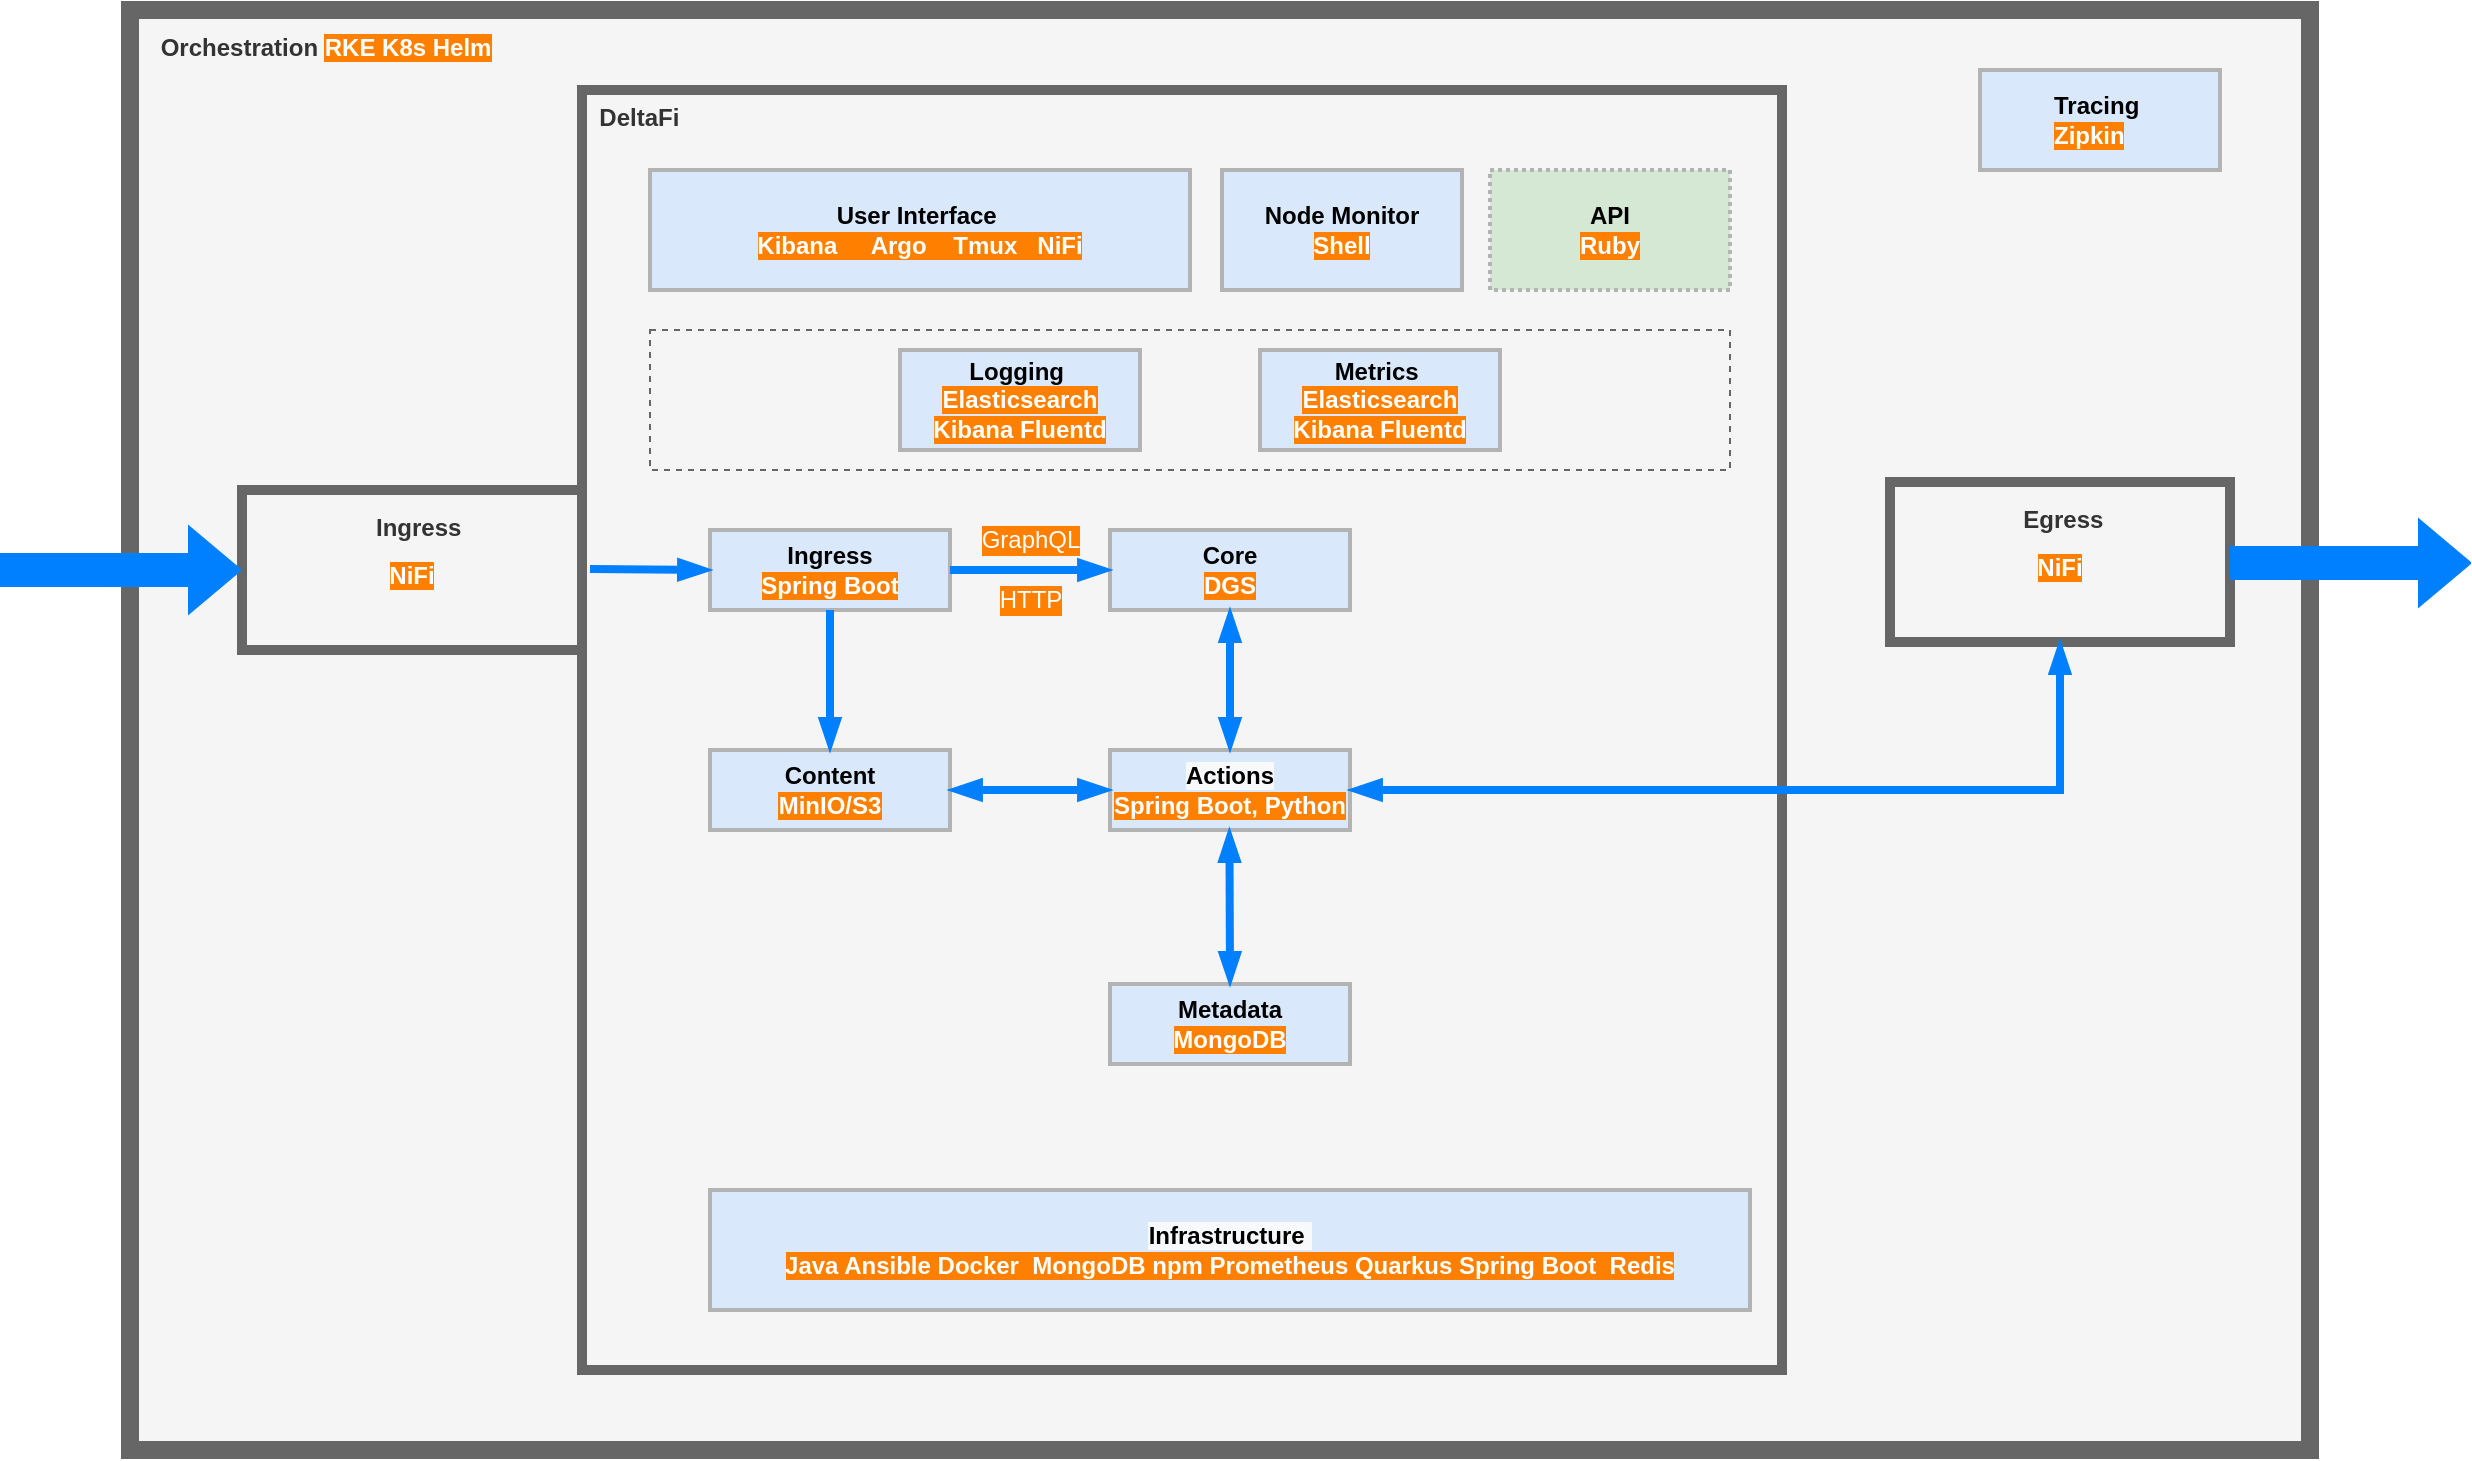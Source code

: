 <mxfile version="20.4.0" type="gitlab">
  <diagram id="7OS4vZic8bQH_p6s4vZq" name="Page-1">
    <mxGraphModel dx="2363" dy="964" grid="1" gridSize="10" guides="1" tooltips="1" connect="1" arrows="1" fold="1" page="1" pageScale="1" pageWidth="850" pageHeight="1100" math="0" shadow="0">
      <root>
        <mxCell id="0" />
        <mxCell id="1" parent="0" />
        <mxCell id="tW5YEqoU5SFR3B9v_W6--14" value="&lt;div&gt;&lt;span style=&quot;line-height: 200%&quot;&gt;&amp;nbsp; &amp;nbsp; Orchestration&amp;nbsp;&lt;/span&gt;&lt;span style=&quot;background-color: rgb(255 , 128 , 0) ; color: rgb(255 , 255 , 255)&quot;&gt;RKE K8s Helm&lt;/span&gt;&lt;/div&gt;&lt;div&gt;&lt;span style=&quot;line-height: 200%&quot;&gt;&lt;font style=&quot;background-color: rgb(255 , 128 , 0)&quot; color=&quot;#ffffff&quot;&gt;&lt;br&gt;&lt;/font&gt;&lt;/span&gt;&lt;/div&gt;" style="rounded=0;whiteSpace=wrap;html=1;align=left;verticalAlign=top;fillColor=#f5f5f5;strokeColor=#666666;fontColor=#333333;strokeWidth=9;fontStyle=1" parent="1" vertex="1">
          <mxGeometry x="-725" y="20" width="1090" height="720" as="geometry" />
        </mxCell>
        <mxCell id="tW5YEqoU5SFR3B9v_W6--11" value="&lt;div&gt;&lt;span&gt;&amp;nbsp; DeltaFi&lt;/span&gt;&lt;/div&gt;" style="rounded=0;whiteSpace=wrap;html=1;align=left;verticalAlign=top;fillColor=#f5f5f5;strokeColor=#666666;fontColor=#333333;strokeWidth=5;fontStyle=1" parent="1" vertex="1">
          <mxGeometry x="-499" y="60" width="600" height="640" as="geometry" />
        </mxCell>
        <mxCell id="tW5YEqoU5SFR3B9v_W6--1" value="&lt;div&gt;&lt;span&gt;Metrics&amp;nbsp;&lt;/span&gt;&lt;/div&gt;&lt;div&gt;&lt;font color=&quot;#ffffff&quot;&gt;&lt;span style=&quot;background-color: rgb(255 , 128 , 0)&quot;&gt;Elasticsearch Kibana Fluentd&lt;/span&gt;&lt;/font&gt;&lt;/div&gt;" style="rounded=0;whiteSpace=wrap;html=1;strokeWidth=2;fillColor=#dae8fc;fontStyle=1;align=center;strokeColor=#B3B3B3;" parent="1" vertex="1">
          <mxGeometry x="-160" y="190" width="120" height="50" as="geometry" />
        </mxCell>
        <mxCell id="tW5YEqoU5SFR3B9v_W6--2" value="Logging&amp;nbsp;&lt;br&gt;&lt;span style=&quot;color: rgb(255 , 255 , 255) ; text-align: left ; background-color: rgb(255 , 128 , 0)&quot;&gt;Elasticsearch Kibana Fluentd&lt;/span&gt;" style="rounded=0;whiteSpace=wrap;html=1;strokeWidth=2;fillColor=#dae8fc;fontStyle=1;strokeColor=#B3B3B3;" parent="1" vertex="1">
          <mxGeometry x="-340" y="190" width="120" height="50" as="geometry" />
        </mxCell>
        <mxCell id="tW5YEqoU5SFR3B9v_W6--3" value="&lt;div style=&quot;text-align: left&quot;&gt;&lt;span&gt;Tracing&amp;nbsp;&lt;/span&gt;&lt;/div&gt;&lt;div style=&quot;text-align: left&quot;&gt;&lt;font color=&quot;#ffffff&quot;&gt;&lt;span style=&quot;background-color: rgb(255 , 128 , 0)&quot;&gt;Zipkin&lt;/span&gt;&lt;/font&gt;&lt;/div&gt;" style="rounded=0;whiteSpace=wrap;html=1;strokeWidth=2;fillColor=#dae8fc;fontStyle=1;strokeColor=#B3B3B3;" parent="1" vertex="1">
          <mxGeometry x="200" y="50" width="120" height="50" as="geometry" />
        </mxCell>
        <mxCell id="tW5YEqoU5SFR3B9v_W6--4" value="Ingress&lt;br&gt;&lt;font style=&quot;background-color: rgb(255, 128, 0);&quot; color=&quot;#ffffff&quot;&gt;Spring Boot&lt;/font&gt;" style="rounded=0;whiteSpace=wrap;html=1;strokeWidth=2;fillColor=#dae8fc;fontStyle=1;strokeColor=#B3B3B3;" parent="1" vertex="1">
          <mxGeometry x="-435" y="280" width="120" height="40" as="geometry" />
        </mxCell>
        <mxCell id="tW5YEqoU5SFR3B9v_W6--5" value="Core&lt;br&gt;&lt;span style=&quot;background-color: rgb(255, 128, 0);&quot;&gt;&lt;font color=&quot;#ffffff&quot;&gt;DGS&lt;/font&gt;&lt;/span&gt;" style="rounded=0;whiteSpace=wrap;html=1;strokeWidth=2;fillColor=#dae8fc;fontStyle=1;strokeColor=#B3B3B3;" parent="1" vertex="1">
          <mxGeometry x="-235" y="280" width="120" height="40" as="geometry" />
        </mxCell>
        <mxCell id="tW5YEqoU5SFR3B9v_W6--7" value="&lt;div style=&quot;text-align: center;&quot;&gt;&lt;span style=&quot;text-align: left; background-color: rgb(248, 249, 250);&quot;&gt;Actions&lt;/span&gt;&lt;/div&gt;&lt;div style=&quot;text-align: left;&quot;&gt;&lt;font color=&quot;#ffffff&quot;&gt;&lt;span style=&quot;background-color: rgb(255, 128, 0);&quot;&gt;Spring Boot, Python&lt;/span&gt;&lt;/font&gt;&lt;/div&gt;" style="rounded=0;whiteSpace=wrap;html=1;strokeWidth=2;fillColor=#dae8fc;fontStyle=1;strokeColor=#B3B3B3;" parent="1" vertex="1">
          <mxGeometry x="-235" y="390" width="120" height="40" as="geometry" />
        </mxCell>
        <mxCell id="tW5YEqoU5SFR3B9v_W6--10" value="Content&lt;br&gt;&lt;div style=&quot;text-align: left&quot;&gt;&lt;font color=&quot;#ffffff&quot;&gt;&lt;span style=&quot;background-color: rgb(255 , 128 , 0)&quot;&gt;MinIO/S3&lt;/span&gt;&lt;/font&gt;&lt;/div&gt;" style="rounded=0;whiteSpace=wrap;html=1;strokeWidth=2;fillColor=#dae8fc;fontStyle=1;strokeColor=#B3B3B3;" parent="1" vertex="1">
          <mxGeometry x="-435" y="390" width="120" height="40" as="geometry" />
        </mxCell>
        <mxCell id="tW5YEqoU5SFR3B9v_W6--13" value="&lt;div&gt;&lt;span style=&quot;line-height: 200%&quot;&gt;&amp;nbsp; Egress&amp;nbsp;&lt;/span&gt;&lt;/div&gt;&lt;div&gt;&lt;span style=&quot;line-height: 200%&quot;&gt;&lt;font color=&quot;#ffffff&quot; style=&quot;background-color: rgb(255 , 128 , 0)&quot;&gt;NiFi&lt;/font&gt;&lt;/span&gt;&lt;/div&gt;" style="rounded=0;whiteSpace=wrap;html=1;align=center;verticalAlign=top;fillColor=#f5f5f5;strokeColor=#666666;fontColor=#333333;strokeWidth=5;fontStyle=1" parent="1" vertex="1">
          <mxGeometry x="155" y="256" width="170" height="80" as="geometry" />
        </mxCell>
        <mxCell id="Z7amd_IOvsoYKy8aNjxX-1" value="&lt;div&gt;&lt;span style=&quot;line-height: 200%&quot;&gt;&amp;nbsp; Ingress&lt;/span&gt;&lt;/div&gt;&lt;div&gt;&lt;span style=&quot;line-height: 200%&quot;&gt;&lt;font color=&quot;#ffffff&quot; style=&quot;background-color: rgb(255 , 128 , 0)&quot;&gt;NiFi&lt;/font&gt;&lt;/span&gt;&lt;/div&gt;" style="rounded=0;whiteSpace=wrap;html=1;align=center;verticalAlign=top;fillColor=#f5f5f5;strokeColor=#666666;fontColor=#333333;strokeWidth=5;fontStyle=1" parent="1" vertex="1">
          <mxGeometry x="-669" y="260" width="170" height="80" as="geometry" />
        </mxCell>
        <mxCell id="Z7amd_IOvsoYKy8aNjxX-6" value="" style="endArrow=blockThin;html=1;entryX=0;entryY=0.5;entryDx=0;entryDy=0;strokeColor=#007FFF;rounded=0;strokeWidth=4;endFill=1;" parent="1" target="tW5YEqoU5SFR3B9v_W6--5" edge="1">
          <mxGeometry width="50" height="50" relative="1" as="geometry">
            <mxPoint x="-315" y="300" as="sourcePoint" />
            <mxPoint x="-265" y="250" as="targetPoint" />
          </mxGeometry>
        </mxCell>
        <mxCell id="Z7amd_IOvsoYKy8aNjxX-7" value="" style="endArrow=blockThin;html=1;strokeColor=#007FFF;rounded=0;strokeWidth=4;endFill=1;exitX=0.5;exitY=1;exitDx=0;exitDy=0;" parent="1" source="tW5YEqoU5SFR3B9v_W6--4" target="tW5YEqoU5SFR3B9v_W6--10" edge="1">
          <mxGeometry width="50" height="50" relative="1" as="geometry">
            <mxPoint x="-335" y="340" as="sourcePoint" />
            <mxPoint x="-255" y="340" as="targetPoint" />
          </mxGeometry>
        </mxCell>
        <mxCell id="Z7amd_IOvsoYKy8aNjxX-8" value="" style="endArrow=blockThin;html=1;strokeColor=#007FFF;rounded=0;strokeWidth=4;endFill=1;exitX=0.5;exitY=1;exitDx=0;exitDy=0;startArrow=blockThin;startFill=1;" parent="1" source="tW5YEqoU5SFR3B9v_W6--5" target="tW5YEqoU5SFR3B9v_W6--7" edge="1">
          <mxGeometry width="50" height="50" relative="1" as="geometry">
            <mxPoint x="-195" y="368.5" as="sourcePoint" />
            <mxPoint x="-115" y="368.5" as="targetPoint" />
          </mxGeometry>
        </mxCell>
        <mxCell id="Z7amd_IOvsoYKy8aNjxX-11" value="" style="endArrow=blockThin;html=1;strokeColor=#007FFF;rounded=0;strokeWidth=4;endFill=1;exitX=0.5;exitY=1;exitDx=0;exitDy=0;startArrow=blockThin;startFill=1;entryX=1;entryY=0.5;entryDx=0;entryDy=0;" parent="1" source="tW5YEqoU5SFR3B9v_W6--13" target="tW5YEqoU5SFR3B9v_W6--7" edge="1">
          <mxGeometry width="50" height="50" relative="1" as="geometry">
            <mxPoint x="-5" y="320" as="sourcePoint" />
            <mxPoint x="-115" y="460" as="targetPoint" />
            <Array as="points">
              <mxPoint x="240" y="410" />
            </Array>
          </mxGeometry>
        </mxCell>
        <mxCell id="Z7amd_IOvsoYKy8aNjxX-16" value="" style="endArrow=blockThin;html=1;strokeColor=#007FFF;rounded=0;strokeWidth=4;endFill=1;startArrow=blockThin;startFill=1;exitX=0;exitY=0.5;exitDx=0;exitDy=0;" parent="1" source="tW5YEqoU5SFR3B9v_W6--7" target="tW5YEqoU5SFR3B9v_W6--10" edge="1">
          <mxGeometry width="50" height="50" relative="1" as="geometry">
            <mxPoint x="-315" y="470" as="sourcePoint" />
            <mxPoint x="-310" y="410" as="targetPoint" />
          </mxGeometry>
        </mxCell>
        <mxCell id="Z7amd_IOvsoYKy8aNjxX-20" value="" style="endArrow=blockThin;html=1;strokeColor=#007FFF;rounded=0;strokeWidth=4;endFill=1;" parent="1" edge="1">
          <mxGeometry width="50" height="50" relative="1" as="geometry">
            <mxPoint x="-495" y="299.5" as="sourcePoint" />
            <mxPoint x="-435" y="300" as="targetPoint" />
          </mxGeometry>
        </mxCell>
        <mxCell id="Z7amd_IOvsoYKy8aNjxX-23" value="" style="endArrow=blockThin;html=1;strokeColor=#007FFF;rounded=0;strokeWidth=4;endFill=1;shape=flexArrow;fillColor=#007FFF;" parent="1" edge="1">
          <mxGeometry width="50" height="50" relative="1" as="geometry">
            <mxPoint x="-790" y="300" as="sourcePoint" />
            <mxPoint x="-670" y="300" as="targetPoint" />
          </mxGeometry>
        </mxCell>
        <mxCell id="Z7amd_IOvsoYKy8aNjxX-24" value="" style="endArrow=blockThin;html=1;strokeColor=#007FFF;rounded=0;strokeWidth=4;endFill=1;shape=flexArrow;fillColor=#007FFF;" parent="1" edge="1">
          <mxGeometry width="50" height="50" relative="1" as="geometry">
            <mxPoint x="325" y="296.5" as="sourcePoint" />
            <mxPoint x="445" y="296.5" as="targetPoint" />
          </mxGeometry>
        </mxCell>
        <mxCell id="qTBcUuSPtSz_6zjHRwEa-1" value="" style="rounded=0;whiteSpace=wrap;html=1;align=left;verticalAlign=top;strokeColor=#666666;fontColor=#333333;strokeWidth=1;fontStyle=1;dashed=1;fillColor=none;" parent="1" vertex="1">
          <mxGeometry x="-465" y="180" width="540" height="70" as="geometry" />
        </mxCell>
        <mxCell id="qTBcUuSPtSz_6zjHRwEa-2" value="&lt;div&gt;&lt;span&gt;User Interface&amp;nbsp;&lt;/span&gt;&lt;/div&gt;&lt;div&gt;&lt;font color=&quot;#ffffff&quot;&gt;&lt;span style=&quot;background-color: rgb(255 , 128 , 0)&quot;&gt;Kibana&amp;nbsp; &amp;nbsp; &amp;nbsp;Argo&amp;nbsp; &amp;nbsp; Tmux&amp;nbsp; &amp;nbsp;NiFi&lt;/span&gt;&lt;/font&gt;&lt;/div&gt;" style="rounded=0;whiteSpace=wrap;html=1;strokeWidth=2;fillColor=#dae8fc;fontStyle=1;strokeColor=#B3B3B3;align=center;" parent="1" vertex="1">
          <mxGeometry x="-465" y="100" width="270" height="60" as="geometry" />
        </mxCell>
        <mxCell id="qTBcUuSPtSz_6zjHRwEa-3" value="&lt;div&gt;&lt;span style=&quot;background-color: rgb(248 , 249 , 250)&quot;&gt;Infrastructure&amp;nbsp;&lt;/span&gt;&lt;/div&gt;&lt;div&gt;&lt;span style=&quot;background-color: rgb(255 , 128 , 0) ; color: rgb(255 , 255 , 255)&quot;&gt;Java Ansible Docker&amp;nbsp; MongoDB npm Prometheus Quarkus Spring Boot&amp;nbsp; Redis&lt;/span&gt;&lt;br&gt;&lt;/div&gt;" style="rounded=0;whiteSpace=wrap;html=1;strokeWidth=2;fillColor=#dae8fc;fontStyle=1;strokeColor=#B3B3B3;align=center;" parent="1" vertex="1">
          <mxGeometry x="-435" y="610" width="520" height="60" as="geometry" />
        </mxCell>
        <mxCell id="fPr3qINfUIk5Tl9SPmL_-2" value="Metadata&lt;br&gt;&lt;div style=&quot;text-align: left&quot;&gt;&lt;font color=&quot;#ffffff&quot;&gt;&lt;span style=&quot;background-color: rgb(255 , 128 , 0)&quot;&gt;MongoDB&lt;/span&gt;&lt;/font&gt;&lt;/div&gt;" style="rounded=0;whiteSpace=wrap;html=1;strokeWidth=2;fillColor=#dae8fc;fontStyle=1;strokeColor=#B3B3B3;" vertex="1" parent="1">
          <mxGeometry x="-235" y="507" width="120" height="40" as="geometry" />
        </mxCell>
        <mxCell id="fPr3qINfUIk5Tl9SPmL_-4" value="&lt;div&gt;&lt;span&gt;Node Monitor&lt;/span&gt;&lt;/div&gt;&lt;div&gt;&lt;font color=&quot;#ffffff&quot;&gt;&lt;span style=&quot;background-color: rgb(255 , 128 , 0)&quot;&gt;Shell&lt;/span&gt;&lt;/font&gt;&lt;/div&gt;" style="rounded=0;whiteSpace=wrap;html=1;strokeWidth=2;fillColor=#dae8fc;fontStyle=1;align=center;strokeColor=#B3B3B3;" vertex="1" parent="1">
          <mxGeometry x="-179" y="100" width="120" height="60" as="geometry" />
        </mxCell>
        <mxCell id="tW5YEqoU5SFR3B9v_W6--8" value="API&lt;br&gt;&lt;span style=&quot;color: rgb(255 , 255 , 255) ; text-align: left ; background-color: rgb(255 , 128 , 0)&quot;&gt;Ruby&lt;/span&gt;" style="rounded=0;whiteSpace=wrap;html=1;dashed=1;dashPattern=1 1;fillColor=#d5e8d4;fontStyle=1;strokeWidth=2;strokeColor=#B3B3B3;" parent="1" vertex="1">
          <mxGeometry x="-45" y="100" width="120" height="60" as="geometry" />
        </mxCell>
        <mxCell id="fPr3qINfUIk5Tl9SPmL_-6" value="GraphQL" style="text;html=1;resizable=0;autosize=1;align=center;verticalAlign=middle;points=[];fillColor=none;strokeColor=none;rounded=0;labelBackgroundColor=#FF8000;fontColor=#FFFFFF;" vertex="1" parent="1">
          <mxGeometry x="-310" y="270" width="70" height="30" as="geometry" />
        </mxCell>
        <mxCell id="fPr3qINfUIk5Tl9SPmL_-7" value="HTTP" style="text;html=1;resizable=0;autosize=1;align=center;verticalAlign=middle;points=[];fillColor=none;strokeColor=none;rounded=0;labelBackgroundColor=#FF8000;fontColor=#FFFFFF;" vertex="1" parent="1">
          <mxGeometry x="-300" y="300" width="50" height="30" as="geometry" />
        </mxCell>
        <mxCell id="fPr3qINfUIk5Tl9SPmL_-11" value="" style="endArrow=blockThin;html=1;strokeColor=#007FFF;rounded=0;strokeWidth=4;endFill=1;exitX=0.5;exitY=1;exitDx=0;exitDy=0;startArrow=blockThin;startFill=1;entryX=0.5;entryY=0;entryDx=0;entryDy=0;" edge="1" parent="1" target="fPr3qINfUIk5Tl9SPmL_-2">
          <mxGeometry width="50" height="50" relative="1" as="geometry">
            <mxPoint x="-175.29" y="430.0" as="sourcePoint" />
            <mxPoint x="-175" y="490" as="targetPoint" />
          </mxGeometry>
        </mxCell>
      </root>
    </mxGraphModel>
  </diagram>
</mxfile>
